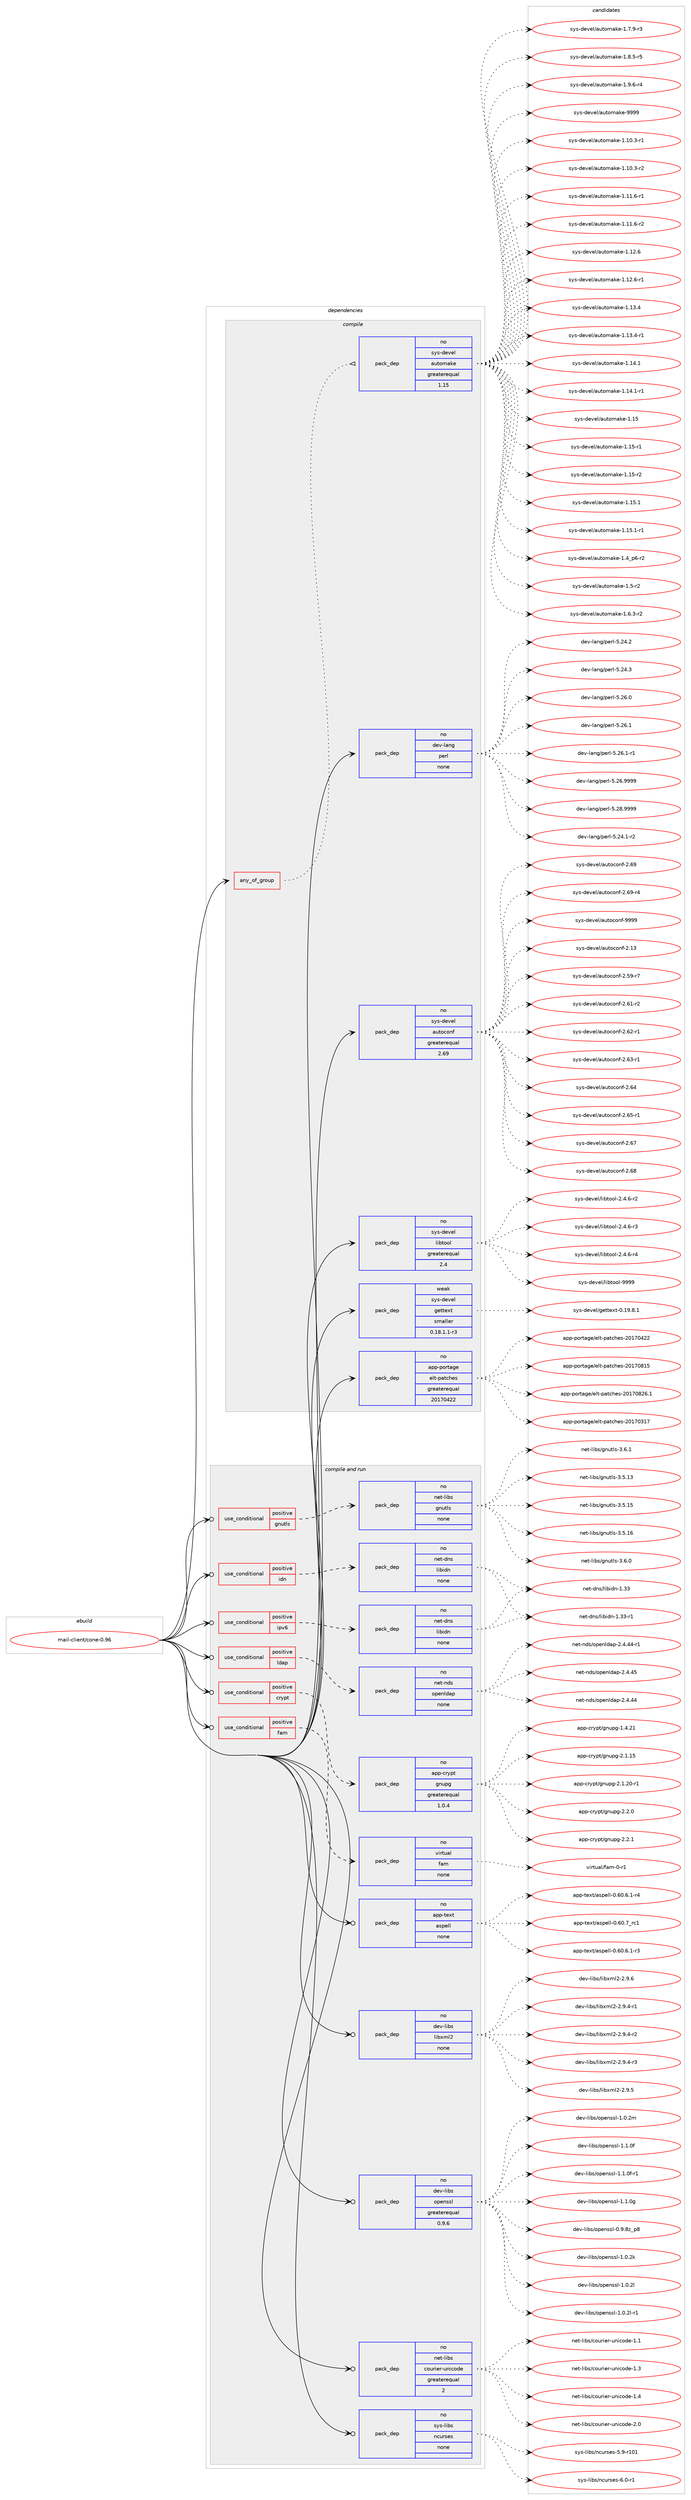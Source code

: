 digraph prolog {

# *************
# Graph options
# *************

newrank=true;
concentrate=true;
compound=true;
graph [rankdir=LR,fontname=Helvetica,fontsize=10,ranksep=1.5];#, ranksep=2.5, nodesep=0.2];
edge  [arrowhead=vee];
node  [fontname=Helvetica,fontsize=10];

# **********
# The ebuild
# **********

subgraph cluster_leftcol {
color=gray;
rank=same;
label=<<i>ebuild</i>>;
id [label="mail-client/cone-0.96", color=red, width=4, href="../mail-client/cone-0.96.svg"];
}

# ****************
# The dependencies
# ****************

subgraph cluster_midcol {
color=gray;
label=<<i>dependencies</i>>;
subgraph cluster_compile {
fillcolor="#eeeeee";
style=filled;
label=<<i>compile</i>>;
subgraph any4950 {
dependency340114 [label=<<TABLE BORDER="0" CELLBORDER="1" CELLSPACING="0" CELLPADDING="4"><TR><TD CELLPADDING="10">any_of_group</TD></TR></TABLE>>, shape=none, color=red];subgraph pack250128 {
dependency340115 [label=<<TABLE BORDER="0" CELLBORDER="1" CELLSPACING="0" CELLPADDING="4" WIDTH="220"><TR><TD ROWSPAN="6" CELLPADDING="30">pack_dep</TD></TR><TR><TD WIDTH="110">no</TD></TR><TR><TD>sys-devel</TD></TR><TR><TD>automake</TD></TR><TR><TD>greaterequal</TD></TR><TR><TD>1.15</TD></TR></TABLE>>, shape=none, color=blue];
}
dependency340114:e -> dependency340115:w [weight=20,style="dotted",arrowhead="oinv"];
}
id:e -> dependency340114:w [weight=20,style="solid",arrowhead="vee"];
subgraph pack250129 {
dependency340116 [label=<<TABLE BORDER="0" CELLBORDER="1" CELLSPACING="0" CELLPADDING="4" WIDTH="220"><TR><TD ROWSPAN="6" CELLPADDING="30">pack_dep</TD></TR><TR><TD WIDTH="110">no</TD></TR><TR><TD>app-portage</TD></TR><TR><TD>elt-patches</TD></TR><TR><TD>greaterequal</TD></TR><TR><TD>20170422</TD></TR></TABLE>>, shape=none, color=blue];
}
id:e -> dependency340116:w [weight=20,style="solid",arrowhead="vee"];
subgraph pack250130 {
dependency340117 [label=<<TABLE BORDER="0" CELLBORDER="1" CELLSPACING="0" CELLPADDING="4" WIDTH="220"><TR><TD ROWSPAN="6" CELLPADDING="30">pack_dep</TD></TR><TR><TD WIDTH="110">no</TD></TR><TR><TD>dev-lang</TD></TR><TR><TD>perl</TD></TR><TR><TD>none</TD></TR><TR><TD></TD></TR></TABLE>>, shape=none, color=blue];
}
id:e -> dependency340117:w [weight=20,style="solid",arrowhead="vee"];
subgraph pack250131 {
dependency340118 [label=<<TABLE BORDER="0" CELLBORDER="1" CELLSPACING="0" CELLPADDING="4" WIDTH="220"><TR><TD ROWSPAN="6" CELLPADDING="30">pack_dep</TD></TR><TR><TD WIDTH="110">no</TD></TR><TR><TD>sys-devel</TD></TR><TR><TD>autoconf</TD></TR><TR><TD>greaterequal</TD></TR><TR><TD>2.69</TD></TR></TABLE>>, shape=none, color=blue];
}
id:e -> dependency340118:w [weight=20,style="solid",arrowhead="vee"];
subgraph pack250132 {
dependency340119 [label=<<TABLE BORDER="0" CELLBORDER="1" CELLSPACING="0" CELLPADDING="4" WIDTH="220"><TR><TD ROWSPAN="6" CELLPADDING="30">pack_dep</TD></TR><TR><TD WIDTH="110">no</TD></TR><TR><TD>sys-devel</TD></TR><TR><TD>libtool</TD></TR><TR><TD>greaterequal</TD></TR><TR><TD>2.4</TD></TR></TABLE>>, shape=none, color=blue];
}
id:e -> dependency340119:w [weight=20,style="solid",arrowhead="vee"];
subgraph pack250133 {
dependency340120 [label=<<TABLE BORDER="0" CELLBORDER="1" CELLSPACING="0" CELLPADDING="4" WIDTH="220"><TR><TD ROWSPAN="6" CELLPADDING="30">pack_dep</TD></TR><TR><TD WIDTH="110">weak</TD></TR><TR><TD>sys-devel</TD></TR><TR><TD>gettext</TD></TR><TR><TD>smaller</TD></TR><TR><TD>0.18.1.1-r3</TD></TR></TABLE>>, shape=none, color=blue];
}
id:e -> dependency340120:w [weight=20,style="solid",arrowhead="vee"];
}
subgraph cluster_compileandrun {
fillcolor="#eeeeee";
style=filled;
label=<<i>compile and run</i>>;
subgraph cond84935 {
dependency340121 [label=<<TABLE BORDER="0" CELLBORDER="1" CELLSPACING="0" CELLPADDING="4"><TR><TD ROWSPAN="3" CELLPADDING="10">use_conditional</TD></TR><TR><TD>positive</TD></TR><TR><TD>crypt</TD></TR></TABLE>>, shape=none, color=red];
subgraph pack250134 {
dependency340122 [label=<<TABLE BORDER="0" CELLBORDER="1" CELLSPACING="0" CELLPADDING="4" WIDTH="220"><TR><TD ROWSPAN="6" CELLPADDING="30">pack_dep</TD></TR><TR><TD WIDTH="110">no</TD></TR><TR><TD>app-crypt</TD></TR><TR><TD>gnupg</TD></TR><TR><TD>greaterequal</TD></TR><TR><TD>1.0.4</TD></TR></TABLE>>, shape=none, color=blue];
}
dependency340121:e -> dependency340122:w [weight=20,style="dashed",arrowhead="vee"];
}
id:e -> dependency340121:w [weight=20,style="solid",arrowhead="odotvee"];
subgraph cond84936 {
dependency340123 [label=<<TABLE BORDER="0" CELLBORDER="1" CELLSPACING="0" CELLPADDING="4"><TR><TD ROWSPAN="3" CELLPADDING="10">use_conditional</TD></TR><TR><TD>positive</TD></TR><TR><TD>fam</TD></TR></TABLE>>, shape=none, color=red];
subgraph pack250135 {
dependency340124 [label=<<TABLE BORDER="0" CELLBORDER="1" CELLSPACING="0" CELLPADDING="4" WIDTH="220"><TR><TD ROWSPAN="6" CELLPADDING="30">pack_dep</TD></TR><TR><TD WIDTH="110">no</TD></TR><TR><TD>virtual</TD></TR><TR><TD>fam</TD></TR><TR><TD>none</TD></TR><TR><TD></TD></TR></TABLE>>, shape=none, color=blue];
}
dependency340123:e -> dependency340124:w [weight=20,style="dashed",arrowhead="vee"];
}
id:e -> dependency340123:w [weight=20,style="solid",arrowhead="odotvee"];
subgraph cond84937 {
dependency340125 [label=<<TABLE BORDER="0" CELLBORDER="1" CELLSPACING="0" CELLPADDING="4"><TR><TD ROWSPAN="3" CELLPADDING="10">use_conditional</TD></TR><TR><TD>positive</TD></TR><TR><TD>gnutls</TD></TR></TABLE>>, shape=none, color=red];
subgraph pack250136 {
dependency340126 [label=<<TABLE BORDER="0" CELLBORDER="1" CELLSPACING="0" CELLPADDING="4" WIDTH="220"><TR><TD ROWSPAN="6" CELLPADDING="30">pack_dep</TD></TR><TR><TD WIDTH="110">no</TD></TR><TR><TD>net-libs</TD></TR><TR><TD>gnutls</TD></TR><TR><TD>none</TD></TR><TR><TD></TD></TR></TABLE>>, shape=none, color=blue];
}
dependency340125:e -> dependency340126:w [weight=20,style="dashed",arrowhead="vee"];
}
id:e -> dependency340125:w [weight=20,style="solid",arrowhead="odotvee"];
subgraph cond84938 {
dependency340127 [label=<<TABLE BORDER="0" CELLBORDER="1" CELLSPACING="0" CELLPADDING="4"><TR><TD ROWSPAN="3" CELLPADDING="10">use_conditional</TD></TR><TR><TD>positive</TD></TR><TR><TD>idn</TD></TR></TABLE>>, shape=none, color=red];
subgraph pack250137 {
dependency340128 [label=<<TABLE BORDER="0" CELLBORDER="1" CELLSPACING="0" CELLPADDING="4" WIDTH="220"><TR><TD ROWSPAN="6" CELLPADDING="30">pack_dep</TD></TR><TR><TD WIDTH="110">no</TD></TR><TR><TD>net-dns</TD></TR><TR><TD>libidn</TD></TR><TR><TD>none</TD></TR><TR><TD></TD></TR></TABLE>>, shape=none, color=blue];
}
dependency340127:e -> dependency340128:w [weight=20,style="dashed",arrowhead="vee"];
}
id:e -> dependency340127:w [weight=20,style="solid",arrowhead="odotvee"];
subgraph cond84939 {
dependency340129 [label=<<TABLE BORDER="0" CELLBORDER="1" CELLSPACING="0" CELLPADDING="4"><TR><TD ROWSPAN="3" CELLPADDING="10">use_conditional</TD></TR><TR><TD>positive</TD></TR><TR><TD>ipv6</TD></TR></TABLE>>, shape=none, color=red];
subgraph pack250138 {
dependency340130 [label=<<TABLE BORDER="0" CELLBORDER="1" CELLSPACING="0" CELLPADDING="4" WIDTH="220"><TR><TD ROWSPAN="6" CELLPADDING="30">pack_dep</TD></TR><TR><TD WIDTH="110">no</TD></TR><TR><TD>net-dns</TD></TR><TR><TD>libidn</TD></TR><TR><TD>none</TD></TR><TR><TD></TD></TR></TABLE>>, shape=none, color=blue];
}
dependency340129:e -> dependency340130:w [weight=20,style="dashed",arrowhead="vee"];
}
id:e -> dependency340129:w [weight=20,style="solid",arrowhead="odotvee"];
subgraph cond84940 {
dependency340131 [label=<<TABLE BORDER="0" CELLBORDER="1" CELLSPACING="0" CELLPADDING="4"><TR><TD ROWSPAN="3" CELLPADDING="10">use_conditional</TD></TR><TR><TD>positive</TD></TR><TR><TD>ldap</TD></TR></TABLE>>, shape=none, color=red];
subgraph pack250139 {
dependency340132 [label=<<TABLE BORDER="0" CELLBORDER="1" CELLSPACING="0" CELLPADDING="4" WIDTH="220"><TR><TD ROWSPAN="6" CELLPADDING="30">pack_dep</TD></TR><TR><TD WIDTH="110">no</TD></TR><TR><TD>net-nds</TD></TR><TR><TD>openldap</TD></TR><TR><TD>none</TD></TR><TR><TD></TD></TR></TABLE>>, shape=none, color=blue];
}
dependency340131:e -> dependency340132:w [weight=20,style="dashed",arrowhead="vee"];
}
id:e -> dependency340131:w [weight=20,style="solid",arrowhead="odotvee"];
subgraph pack250140 {
dependency340133 [label=<<TABLE BORDER="0" CELLBORDER="1" CELLSPACING="0" CELLPADDING="4" WIDTH="220"><TR><TD ROWSPAN="6" CELLPADDING="30">pack_dep</TD></TR><TR><TD WIDTH="110">no</TD></TR><TR><TD>app-text</TD></TR><TR><TD>aspell</TD></TR><TR><TD>none</TD></TR><TR><TD></TD></TR></TABLE>>, shape=none, color=blue];
}
id:e -> dependency340133:w [weight=20,style="solid",arrowhead="odotvee"];
subgraph pack250141 {
dependency340134 [label=<<TABLE BORDER="0" CELLBORDER="1" CELLSPACING="0" CELLPADDING="4" WIDTH="220"><TR><TD ROWSPAN="6" CELLPADDING="30">pack_dep</TD></TR><TR><TD WIDTH="110">no</TD></TR><TR><TD>dev-libs</TD></TR><TR><TD>libxml2</TD></TR><TR><TD>none</TD></TR><TR><TD></TD></TR></TABLE>>, shape=none, color=blue];
}
id:e -> dependency340134:w [weight=20,style="solid",arrowhead="odotvee"];
subgraph pack250142 {
dependency340135 [label=<<TABLE BORDER="0" CELLBORDER="1" CELLSPACING="0" CELLPADDING="4" WIDTH="220"><TR><TD ROWSPAN="6" CELLPADDING="30">pack_dep</TD></TR><TR><TD WIDTH="110">no</TD></TR><TR><TD>dev-libs</TD></TR><TR><TD>openssl</TD></TR><TR><TD>greaterequal</TD></TR><TR><TD>0.9.6</TD></TR></TABLE>>, shape=none, color=blue];
}
id:e -> dependency340135:w [weight=20,style="solid",arrowhead="odotvee"];
subgraph pack250143 {
dependency340136 [label=<<TABLE BORDER="0" CELLBORDER="1" CELLSPACING="0" CELLPADDING="4" WIDTH="220"><TR><TD ROWSPAN="6" CELLPADDING="30">pack_dep</TD></TR><TR><TD WIDTH="110">no</TD></TR><TR><TD>net-libs</TD></TR><TR><TD>courier-unicode</TD></TR><TR><TD>greaterequal</TD></TR><TR><TD>2</TD></TR></TABLE>>, shape=none, color=blue];
}
id:e -> dependency340136:w [weight=20,style="solid",arrowhead="odotvee"];
subgraph pack250144 {
dependency340137 [label=<<TABLE BORDER="0" CELLBORDER="1" CELLSPACING="0" CELLPADDING="4" WIDTH="220"><TR><TD ROWSPAN="6" CELLPADDING="30">pack_dep</TD></TR><TR><TD WIDTH="110">no</TD></TR><TR><TD>sys-libs</TD></TR><TR><TD>ncurses</TD></TR><TR><TD>none</TD></TR><TR><TD></TD></TR></TABLE>>, shape=none, color=blue];
}
id:e -> dependency340137:w [weight=20,style="solid",arrowhead="odotvee"];
}
subgraph cluster_run {
fillcolor="#eeeeee";
style=filled;
label=<<i>run</i>>;
}
}

# **************
# The candidates
# **************

subgraph cluster_choices {
rank=same;
color=gray;
label=<<i>candidates</i>>;

subgraph choice250128 {
color=black;
nodesep=1;
choice11512111545100101118101108479711711611110997107101454946494846514511449 [label="sys-devel/automake-1.10.3-r1", color=red, width=4,href="../sys-devel/automake-1.10.3-r1.svg"];
choice11512111545100101118101108479711711611110997107101454946494846514511450 [label="sys-devel/automake-1.10.3-r2", color=red, width=4,href="../sys-devel/automake-1.10.3-r2.svg"];
choice11512111545100101118101108479711711611110997107101454946494946544511449 [label="sys-devel/automake-1.11.6-r1", color=red, width=4,href="../sys-devel/automake-1.11.6-r1.svg"];
choice11512111545100101118101108479711711611110997107101454946494946544511450 [label="sys-devel/automake-1.11.6-r2", color=red, width=4,href="../sys-devel/automake-1.11.6-r2.svg"];
choice1151211154510010111810110847971171161111099710710145494649504654 [label="sys-devel/automake-1.12.6", color=red, width=4,href="../sys-devel/automake-1.12.6.svg"];
choice11512111545100101118101108479711711611110997107101454946495046544511449 [label="sys-devel/automake-1.12.6-r1", color=red, width=4,href="../sys-devel/automake-1.12.6-r1.svg"];
choice1151211154510010111810110847971171161111099710710145494649514652 [label="sys-devel/automake-1.13.4", color=red, width=4,href="../sys-devel/automake-1.13.4.svg"];
choice11512111545100101118101108479711711611110997107101454946495146524511449 [label="sys-devel/automake-1.13.4-r1", color=red, width=4,href="../sys-devel/automake-1.13.4-r1.svg"];
choice1151211154510010111810110847971171161111099710710145494649524649 [label="sys-devel/automake-1.14.1", color=red, width=4,href="../sys-devel/automake-1.14.1.svg"];
choice11512111545100101118101108479711711611110997107101454946495246494511449 [label="sys-devel/automake-1.14.1-r1", color=red, width=4,href="../sys-devel/automake-1.14.1-r1.svg"];
choice115121115451001011181011084797117116111109971071014549464953 [label="sys-devel/automake-1.15", color=red, width=4,href="../sys-devel/automake-1.15.svg"];
choice1151211154510010111810110847971171161111099710710145494649534511449 [label="sys-devel/automake-1.15-r1", color=red, width=4,href="../sys-devel/automake-1.15-r1.svg"];
choice1151211154510010111810110847971171161111099710710145494649534511450 [label="sys-devel/automake-1.15-r2", color=red, width=4,href="../sys-devel/automake-1.15-r2.svg"];
choice1151211154510010111810110847971171161111099710710145494649534649 [label="sys-devel/automake-1.15.1", color=red, width=4,href="../sys-devel/automake-1.15.1.svg"];
choice11512111545100101118101108479711711611110997107101454946495346494511449 [label="sys-devel/automake-1.15.1-r1", color=red, width=4,href="../sys-devel/automake-1.15.1-r1.svg"];
choice115121115451001011181011084797117116111109971071014549465295112544511450 [label="sys-devel/automake-1.4_p6-r2", color=red, width=4,href="../sys-devel/automake-1.4_p6-r2.svg"];
choice11512111545100101118101108479711711611110997107101454946534511450 [label="sys-devel/automake-1.5-r2", color=red, width=4,href="../sys-devel/automake-1.5-r2.svg"];
choice115121115451001011181011084797117116111109971071014549465446514511450 [label="sys-devel/automake-1.6.3-r2", color=red, width=4,href="../sys-devel/automake-1.6.3-r2.svg"];
choice115121115451001011181011084797117116111109971071014549465546574511451 [label="sys-devel/automake-1.7.9-r3", color=red, width=4,href="../sys-devel/automake-1.7.9-r3.svg"];
choice115121115451001011181011084797117116111109971071014549465646534511453 [label="sys-devel/automake-1.8.5-r5", color=red, width=4,href="../sys-devel/automake-1.8.5-r5.svg"];
choice115121115451001011181011084797117116111109971071014549465746544511452 [label="sys-devel/automake-1.9.6-r4", color=red, width=4,href="../sys-devel/automake-1.9.6-r4.svg"];
choice115121115451001011181011084797117116111109971071014557575757 [label="sys-devel/automake-9999", color=red, width=4,href="../sys-devel/automake-9999.svg"];
dependency340115:e -> choice11512111545100101118101108479711711611110997107101454946494846514511449:w [style=dotted,weight="100"];
dependency340115:e -> choice11512111545100101118101108479711711611110997107101454946494846514511450:w [style=dotted,weight="100"];
dependency340115:e -> choice11512111545100101118101108479711711611110997107101454946494946544511449:w [style=dotted,weight="100"];
dependency340115:e -> choice11512111545100101118101108479711711611110997107101454946494946544511450:w [style=dotted,weight="100"];
dependency340115:e -> choice1151211154510010111810110847971171161111099710710145494649504654:w [style=dotted,weight="100"];
dependency340115:e -> choice11512111545100101118101108479711711611110997107101454946495046544511449:w [style=dotted,weight="100"];
dependency340115:e -> choice1151211154510010111810110847971171161111099710710145494649514652:w [style=dotted,weight="100"];
dependency340115:e -> choice11512111545100101118101108479711711611110997107101454946495146524511449:w [style=dotted,weight="100"];
dependency340115:e -> choice1151211154510010111810110847971171161111099710710145494649524649:w [style=dotted,weight="100"];
dependency340115:e -> choice11512111545100101118101108479711711611110997107101454946495246494511449:w [style=dotted,weight="100"];
dependency340115:e -> choice115121115451001011181011084797117116111109971071014549464953:w [style=dotted,weight="100"];
dependency340115:e -> choice1151211154510010111810110847971171161111099710710145494649534511449:w [style=dotted,weight="100"];
dependency340115:e -> choice1151211154510010111810110847971171161111099710710145494649534511450:w [style=dotted,weight="100"];
dependency340115:e -> choice1151211154510010111810110847971171161111099710710145494649534649:w [style=dotted,weight="100"];
dependency340115:e -> choice11512111545100101118101108479711711611110997107101454946495346494511449:w [style=dotted,weight="100"];
dependency340115:e -> choice115121115451001011181011084797117116111109971071014549465295112544511450:w [style=dotted,weight="100"];
dependency340115:e -> choice11512111545100101118101108479711711611110997107101454946534511450:w [style=dotted,weight="100"];
dependency340115:e -> choice115121115451001011181011084797117116111109971071014549465446514511450:w [style=dotted,weight="100"];
dependency340115:e -> choice115121115451001011181011084797117116111109971071014549465546574511451:w [style=dotted,weight="100"];
dependency340115:e -> choice115121115451001011181011084797117116111109971071014549465646534511453:w [style=dotted,weight="100"];
dependency340115:e -> choice115121115451001011181011084797117116111109971071014549465746544511452:w [style=dotted,weight="100"];
dependency340115:e -> choice115121115451001011181011084797117116111109971071014557575757:w [style=dotted,weight="100"];
}
subgraph choice250129 {
color=black;
nodesep=1;
choice97112112451121111141169710310147101108116451129711699104101115455048495548514955 [label="app-portage/elt-patches-20170317", color=red, width=4,href="../app-portage/elt-patches-20170317.svg"];
choice97112112451121111141169710310147101108116451129711699104101115455048495548525050 [label="app-portage/elt-patches-20170422", color=red, width=4,href="../app-portage/elt-patches-20170422.svg"];
choice97112112451121111141169710310147101108116451129711699104101115455048495548564953 [label="app-portage/elt-patches-20170815", color=red, width=4,href="../app-portage/elt-patches-20170815.svg"];
choice971121124511211111411697103101471011081164511297116991041011154550484955485650544649 [label="app-portage/elt-patches-20170826.1", color=red, width=4,href="../app-portage/elt-patches-20170826.1.svg"];
dependency340116:e -> choice97112112451121111141169710310147101108116451129711699104101115455048495548514955:w [style=dotted,weight="100"];
dependency340116:e -> choice97112112451121111141169710310147101108116451129711699104101115455048495548525050:w [style=dotted,weight="100"];
dependency340116:e -> choice97112112451121111141169710310147101108116451129711699104101115455048495548564953:w [style=dotted,weight="100"];
dependency340116:e -> choice971121124511211111411697103101471011081164511297116991041011154550484955485650544649:w [style=dotted,weight="100"];
}
subgraph choice250130 {
color=black;
nodesep=1;
choice100101118451089711010347112101114108455346505246494511450 [label="dev-lang/perl-5.24.1-r2", color=red, width=4,href="../dev-lang/perl-5.24.1-r2.svg"];
choice10010111845108971101034711210111410845534650524650 [label="dev-lang/perl-5.24.2", color=red, width=4,href="../dev-lang/perl-5.24.2.svg"];
choice10010111845108971101034711210111410845534650524651 [label="dev-lang/perl-5.24.3", color=red, width=4,href="../dev-lang/perl-5.24.3.svg"];
choice10010111845108971101034711210111410845534650544648 [label="dev-lang/perl-5.26.0", color=red, width=4,href="../dev-lang/perl-5.26.0.svg"];
choice10010111845108971101034711210111410845534650544649 [label="dev-lang/perl-5.26.1", color=red, width=4,href="../dev-lang/perl-5.26.1.svg"];
choice100101118451089711010347112101114108455346505446494511449 [label="dev-lang/perl-5.26.1-r1", color=red, width=4,href="../dev-lang/perl-5.26.1-r1.svg"];
choice10010111845108971101034711210111410845534650544657575757 [label="dev-lang/perl-5.26.9999", color=red, width=4,href="../dev-lang/perl-5.26.9999.svg"];
choice10010111845108971101034711210111410845534650564657575757 [label="dev-lang/perl-5.28.9999", color=red, width=4,href="../dev-lang/perl-5.28.9999.svg"];
dependency340117:e -> choice100101118451089711010347112101114108455346505246494511450:w [style=dotted,weight="100"];
dependency340117:e -> choice10010111845108971101034711210111410845534650524650:w [style=dotted,weight="100"];
dependency340117:e -> choice10010111845108971101034711210111410845534650524651:w [style=dotted,weight="100"];
dependency340117:e -> choice10010111845108971101034711210111410845534650544648:w [style=dotted,weight="100"];
dependency340117:e -> choice10010111845108971101034711210111410845534650544649:w [style=dotted,weight="100"];
dependency340117:e -> choice100101118451089711010347112101114108455346505446494511449:w [style=dotted,weight="100"];
dependency340117:e -> choice10010111845108971101034711210111410845534650544657575757:w [style=dotted,weight="100"];
dependency340117:e -> choice10010111845108971101034711210111410845534650564657575757:w [style=dotted,weight="100"];
}
subgraph choice250131 {
color=black;
nodesep=1;
choice115121115451001011181011084797117116111991111101024550464951 [label="sys-devel/autoconf-2.13", color=red, width=4,href="../sys-devel/autoconf-2.13.svg"];
choice1151211154510010111810110847971171161119911111010245504653574511455 [label="sys-devel/autoconf-2.59-r7", color=red, width=4,href="../sys-devel/autoconf-2.59-r7.svg"];
choice1151211154510010111810110847971171161119911111010245504654494511450 [label="sys-devel/autoconf-2.61-r2", color=red, width=4,href="../sys-devel/autoconf-2.61-r2.svg"];
choice1151211154510010111810110847971171161119911111010245504654504511449 [label="sys-devel/autoconf-2.62-r1", color=red, width=4,href="../sys-devel/autoconf-2.62-r1.svg"];
choice1151211154510010111810110847971171161119911111010245504654514511449 [label="sys-devel/autoconf-2.63-r1", color=red, width=4,href="../sys-devel/autoconf-2.63-r1.svg"];
choice115121115451001011181011084797117116111991111101024550465452 [label="sys-devel/autoconf-2.64", color=red, width=4,href="../sys-devel/autoconf-2.64.svg"];
choice1151211154510010111810110847971171161119911111010245504654534511449 [label="sys-devel/autoconf-2.65-r1", color=red, width=4,href="../sys-devel/autoconf-2.65-r1.svg"];
choice115121115451001011181011084797117116111991111101024550465455 [label="sys-devel/autoconf-2.67", color=red, width=4,href="../sys-devel/autoconf-2.67.svg"];
choice115121115451001011181011084797117116111991111101024550465456 [label="sys-devel/autoconf-2.68", color=red, width=4,href="../sys-devel/autoconf-2.68.svg"];
choice115121115451001011181011084797117116111991111101024550465457 [label="sys-devel/autoconf-2.69", color=red, width=4,href="../sys-devel/autoconf-2.69.svg"];
choice1151211154510010111810110847971171161119911111010245504654574511452 [label="sys-devel/autoconf-2.69-r4", color=red, width=4,href="../sys-devel/autoconf-2.69-r4.svg"];
choice115121115451001011181011084797117116111991111101024557575757 [label="sys-devel/autoconf-9999", color=red, width=4,href="../sys-devel/autoconf-9999.svg"];
dependency340118:e -> choice115121115451001011181011084797117116111991111101024550464951:w [style=dotted,weight="100"];
dependency340118:e -> choice1151211154510010111810110847971171161119911111010245504653574511455:w [style=dotted,weight="100"];
dependency340118:e -> choice1151211154510010111810110847971171161119911111010245504654494511450:w [style=dotted,weight="100"];
dependency340118:e -> choice1151211154510010111810110847971171161119911111010245504654504511449:w [style=dotted,weight="100"];
dependency340118:e -> choice1151211154510010111810110847971171161119911111010245504654514511449:w [style=dotted,weight="100"];
dependency340118:e -> choice115121115451001011181011084797117116111991111101024550465452:w [style=dotted,weight="100"];
dependency340118:e -> choice1151211154510010111810110847971171161119911111010245504654534511449:w [style=dotted,weight="100"];
dependency340118:e -> choice115121115451001011181011084797117116111991111101024550465455:w [style=dotted,weight="100"];
dependency340118:e -> choice115121115451001011181011084797117116111991111101024550465456:w [style=dotted,weight="100"];
dependency340118:e -> choice115121115451001011181011084797117116111991111101024550465457:w [style=dotted,weight="100"];
dependency340118:e -> choice1151211154510010111810110847971171161119911111010245504654574511452:w [style=dotted,weight="100"];
dependency340118:e -> choice115121115451001011181011084797117116111991111101024557575757:w [style=dotted,weight="100"];
}
subgraph choice250132 {
color=black;
nodesep=1;
choice1151211154510010111810110847108105981161111111084550465246544511450 [label="sys-devel/libtool-2.4.6-r2", color=red, width=4,href="../sys-devel/libtool-2.4.6-r2.svg"];
choice1151211154510010111810110847108105981161111111084550465246544511451 [label="sys-devel/libtool-2.4.6-r3", color=red, width=4,href="../sys-devel/libtool-2.4.6-r3.svg"];
choice1151211154510010111810110847108105981161111111084550465246544511452 [label="sys-devel/libtool-2.4.6-r4", color=red, width=4,href="../sys-devel/libtool-2.4.6-r4.svg"];
choice1151211154510010111810110847108105981161111111084557575757 [label="sys-devel/libtool-9999", color=red, width=4,href="../sys-devel/libtool-9999.svg"];
dependency340119:e -> choice1151211154510010111810110847108105981161111111084550465246544511450:w [style=dotted,weight="100"];
dependency340119:e -> choice1151211154510010111810110847108105981161111111084550465246544511451:w [style=dotted,weight="100"];
dependency340119:e -> choice1151211154510010111810110847108105981161111111084550465246544511452:w [style=dotted,weight="100"];
dependency340119:e -> choice1151211154510010111810110847108105981161111111084557575757:w [style=dotted,weight="100"];
}
subgraph choice250133 {
color=black;
nodesep=1;
choice1151211154510010111810110847103101116116101120116454846495746564649 [label="sys-devel/gettext-0.19.8.1", color=red, width=4,href="../sys-devel/gettext-0.19.8.1.svg"];
dependency340120:e -> choice1151211154510010111810110847103101116116101120116454846495746564649:w [style=dotted,weight="100"];
}
subgraph choice250134 {
color=black;
nodesep=1;
choice9711211245991141211121164710311011711210345494652465049 [label="app-crypt/gnupg-1.4.21", color=red, width=4,href="../app-crypt/gnupg-1.4.21.svg"];
choice9711211245991141211121164710311011711210345504649464953 [label="app-crypt/gnupg-2.1.15", color=red, width=4,href="../app-crypt/gnupg-2.1.15.svg"];
choice97112112459911412111211647103110117112103455046494650484511449 [label="app-crypt/gnupg-2.1.20-r1", color=red, width=4,href="../app-crypt/gnupg-2.1.20-r1.svg"];
choice97112112459911412111211647103110117112103455046504648 [label="app-crypt/gnupg-2.2.0", color=red, width=4,href="../app-crypt/gnupg-2.2.0.svg"];
choice97112112459911412111211647103110117112103455046504649 [label="app-crypt/gnupg-2.2.1", color=red, width=4,href="../app-crypt/gnupg-2.2.1.svg"];
dependency340122:e -> choice9711211245991141211121164710311011711210345494652465049:w [style=dotted,weight="100"];
dependency340122:e -> choice9711211245991141211121164710311011711210345504649464953:w [style=dotted,weight="100"];
dependency340122:e -> choice97112112459911412111211647103110117112103455046494650484511449:w [style=dotted,weight="100"];
dependency340122:e -> choice97112112459911412111211647103110117112103455046504648:w [style=dotted,weight="100"];
dependency340122:e -> choice97112112459911412111211647103110117112103455046504649:w [style=dotted,weight="100"];
}
subgraph choice250135 {
color=black;
nodesep=1;
choice11810511411611797108471029710945484511449 [label="virtual/fam-0-r1", color=red, width=4,href="../virtual/fam-0-r1.svg"];
dependency340124:e -> choice11810511411611797108471029710945484511449:w [style=dotted,weight="100"];
}
subgraph choice250136 {
color=black;
nodesep=1;
choice11010111645108105981154710311011711610811545514653464951 [label="net-libs/gnutls-3.5.13", color=red, width=4,href="../net-libs/gnutls-3.5.13.svg"];
choice11010111645108105981154710311011711610811545514653464953 [label="net-libs/gnutls-3.5.15", color=red, width=4,href="../net-libs/gnutls-3.5.15.svg"];
choice11010111645108105981154710311011711610811545514653464954 [label="net-libs/gnutls-3.5.16", color=red, width=4,href="../net-libs/gnutls-3.5.16.svg"];
choice110101116451081059811547103110117116108115455146544648 [label="net-libs/gnutls-3.6.0", color=red, width=4,href="../net-libs/gnutls-3.6.0.svg"];
choice110101116451081059811547103110117116108115455146544649 [label="net-libs/gnutls-3.6.1", color=red, width=4,href="../net-libs/gnutls-3.6.1.svg"];
dependency340126:e -> choice11010111645108105981154710311011711610811545514653464951:w [style=dotted,weight="100"];
dependency340126:e -> choice11010111645108105981154710311011711610811545514653464953:w [style=dotted,weight="100"];
dependency340126:e -> choice11010111645108105981154710311011711610811545514653464954:w [style=dotted,weight="100"];
dependency340126:e -> choice110101116451081059811547103110117116108115455146544648:w [style=dotted,weight="100"];
dependency340126:e -> choice110101116451081059811547103110117116108115455146544649:w [style=dotted,weight="100"];
}
subgraph choice250137 {
color=black;
nodesep=1;
choice1101011164510011011547108105981051001104549465151 [label="net-dns/libidn-1.33", color=red, width=4,href="../net-dns/libidn-1.33.svg"];
choice11010111645100110115471081059810510011045494651514511449 [label="net-dns/libidn-1.33-r1", color=red, width=4,href="../net-dns/libidn-1.33-r1.svg"];
dependency340128:e -> choice1101011164510011011547108105981051001104549465151:w [style=dotted,weight="100"];
dependency340128:e -> choice11010111645100110115471081059810510011045494651514511449:w [style=dotted,weight="100"];
}
subgraph choice250138 {
color=black;
nodesep=1;
choice1101011164510011011547108105981051001104549465151 [label="net-dns/libidn-1.33", color=red, width=4,href="../net-dns/libidn-1.33.svg"];
choice11010111645100110115471081059810510011045494651514511449 [label="net-dns/libidn-1.33-r1", color=red, width=4,href="../net-dns/libidn-1.33-r1.svg"];
dependency340130:e -> choice1101011164510011011547108105981051001104549465151:w [style=dotted,weight="100"];
dependency340130:e -> choice11010111645100110115471081059810510011045494651514511449:w [style=dotted,weight="100"];
}
subgraph choice250139 {
color=black;
nodesep=1;
choice11010111645110100115471111121011101081009711245504652465252 [label="net-nds/openldap-2.4.44", color=red, width=4,href="../net-nds/openldap-2.4.44.svg"];
choice110101116451101001154711111210111010810097112455046524652524511449 [label="net-nds/openldap-2.4.44-r1", color=red, width=4,href="../net-nds/openldap-2.4.44-r1.svg"];
choice11010111645110100115471111121011101081009711245504652465253 [label="net-nds/openldap-2.4.45", color=red, width=4,href="../net-nds/openldap-2.4.45.svg"];
dependency340132:e -> choice11010111645110100115471111121011101081009711245504652465252:w [style=dotted,weight="100"];
dependency340132:e -> choice110101116451101001154711111210111010810097112455046524652524511449:w [style=dotted,weight="100"];
dependency340132:e -> choice11010111645110100115471111121011101081009711245504652465253:w [style=dotted,weight="100"];
}
subgraph choice250140 {
color=black;
nodesep=1;
choice971121124511610112011647971151121011081084548465448465446494511451 [label="app-text/aspell-0.60.6.1-r3", color=red, width=4,href="../app-text/aspell-0.60.6.1-r3.svg"];
choice971121124511610112011647971151121011081084548465448465446494511452 [label="app-text/aspell-0.60.6.1-r4", color=red, width=4,href="../app-text/aspell-0.60.6.1-r4.svg"];
choice9711211245116101120116479711511210110810845484654484655951149949 [label="app-text/aspell-0.60.7_rc1", color=red, width=4,href="../app-text/aspell-0.60.7_rc1.svg"];
dependency340133:e -> choice971121124511610112011647971151121011081084548465448465446494511451:w [style=dotted,weight="100"];
dependency340133:e -> choice971121124511610112011647971151121011081084548465448465446494511452:w [style=dotted,weight="100"];
dependency340133:e -> choice9711211245116101120116479711511210110810845484654484655951149949:w [style=dotted,weight="100"];
}
subgraph choice250141 {
color=black;
nodesep=1;
choice10010111845108105981154710810598120109108504550465746524511449 [label="dev-libs/libxml2-2.9.4-r1", color=red, width=4,href="../dev-libs/libxml2-2.9.4-r1.svg"];
choice10010111845108105981154710810598120109108504550465746524511450 [label="dev-libs/libxml2-2.9.4-r2", color=red, width=4,href="../dev-libs/libxml2-2.9.4-r2.svg"];
choice10010111845108105981154710810598120109108504550465746524511451 [label="dev-libs/libxml2-2.9.4-r3", color=red, width=4,href="../dev-libs/libxml2-2.9.4-r3.svg"];
choice1001011184510810598115471081059812010910850455046574653 [label="dev-libs/libxml2-2.9.5", color=red, width=4,href="../dev-libs/libxml2-2.9.5.svg"];
choice1001011184510810598115471081059812010910850455046574654 [label="dev-libs/libxml2-2.9.6", color=red, width=4,href="../dev-libs/libxml2-2.9.6.svg"];
dependency340134:e -> choice10010111845108105981154710810598120109108504550465746524511449:w [style=dotted,weight="100"];
dependency340134:e -> choice10010111845108105981154710810598120109108504550465746524511450:w [style=dotted,weight="100"];
dependency340134:e -> choice10010111845108105981154710810598120109108504550465746524511451:w [style=dotted,weight="100"];
dependency340134:e -> choice1001011184510810598115471081059812010910850455046574653:w [style=dotted,weight="100"];
dependency340134:e -> choice1001011184510810598115471081059812010910850455046574654:w [style=dotted,weight="100"];
}
subgraph choice250142 {
color=black;
nodesep=1;
choice1001011184510810598115471111121011101151151084548465746561229511256 [label="dev-libs/openssl-0.9.8z_p8", color=red, width=4,href="../dev-libs/openssl-0.9.8z_p8.svg"];
choice100101118451081059811547111112101110115115108454946484650107 [label="dev-libs/openssl-1.0.2k", color=red, width=4,href="../dev-libs/openssl-1.0.2k.svg"];
choice100101118451081059811547111112101110115115108454946484650108 [label="dev-libs/openssl-1.0.2l", color=red, width=4,href="../dev-libs/openssl-1.0.2l.svg"];
choice1001011184510810598115471111121011101151151084549464846501084511449 [label="dev-libs/openssl-1.0.2l-r1", color=red, width=4,href="../dev-libs/openssl-1.0.2l-r1.svg"];
choice100101118451081059811547111112101110115115108454946484650109 [label="dev-libs/openssl-1.0.2m", color=red, width=4,href="../dev-libs/openssl-1.0.2m.svg"];
choice100101118451081059811547111112101110115115108454946494648102 [label="dev-libs/openssl-1.1.0f", color=red, width=4,href="../dev-libs/openssl-1.1.0f.svg"];
choice1001011184510810598115471111121011101151151084549464946481024511449 [label="dev-libs/openssl-1.1.0f-r1", color=red, width=4,href="../dev-libs/openssl-1.1.0f-r1.svg"];
choice100101118451081059811547111112101110115115108454946494648103 [label="dev-libs/openssl-1.1.0g", color=red, width=4,href="../dev-libs/openssl-1.1.0g.svg"];
dependency340135:e -> choice1001011184510810598115471111121011101151151084548465746561229511256:w [style=dotted,weight="100"];
dependency340135:e -> choice100101118451081059811547111112101110115115108454946484650107:w [style=dotted,weight="100"];
dependency340135:e -> choice100101118451081059811547111112101110115115108454946484650108:w [style=dotted,weight="100"];
dependency340135:e -> choice1001011184510810598115471111121011101151151084549464846501084511449:w [style=dotted,weight="100"];
dependency340135:e -> choice100101118451081059811547111112101110115115108454946484650109:w [style=dotted,weight="100"];
dependency340135:e -> choice100101118451081059811547111112101110115115108454946494648102:w [style=dotted,weight="100"];
dependency340135:e -> choice1001011184510810598115471111121011101151151084549464946481024511449:w [style=dotted,weight="100"];
dependency340135:e -> choice100101118451081059811547111112101110115115108454946494648103:w [style=dotted,weight="100"];
}
subgraph choice250143 {
color=black;
nodesep=1;
choice11010111645108105981154799111117114105101114451171101059911110010145494649 [label="net-libs/courier-unicode-1.1", color=red, width=4,href="../net-libs/courier-unicode-1.1.svg"];
choice11010111645108105981154799111117114105101114451171101059911110010145494651 [label="net-libs/courier-unicode-1.3", color=red, width=4,href="../net-libs/courier-unicode-1.3.svg"];
choice11010111645108105981154799111117114105101114451171101059911110010145494652 [label="net-libs/courier-unicode-1.4", color=red, width=4,href="../net-libs/courier-unicode-1.4.svg"];
choice11010111645108105981154799111117114105101114451171101059911110010145504648 [label="net-libs/courier-unicode-2.0", color=red, width=4,href="../net-libs/courier-unicode-2.0.svg"];
dependency340136:e -> choice11010111645108105981154799111117114105101114451171101059911110010145494649:w [style=dotted,weight="100"];
dependency340136:e -> choice11010111645108105981154799111117114105101114451171101059911110010145494651:w [style=dotted,weight="100"];
dependency340136:e -> choice11010111645108105981154799111117114105101114451171101059911110010145494652:w [style=dotted,weight="100"];
dependency340136:e -> choice11010111645108105981154799111117114105101114451171101059911110010145504648:w [style=dotted,weight="100"];
}
subgraph choice250144 {
color=black;
nodesep=1;
choice115121115451081059811547110991171141151011154553465745114494849 [label="sys-libs/ncurses-5.9-r101", color=red, width=4,href="../sys-libs/ncurses-5.9-r101.svg"];
choice11512111545108105981154711099117114115101115455446484511449 [label="sys-libs/ncurses-6.0-r1", color=red, width=4,href="../sys-libs/ncurses-6.0-r1.svg"];
dependency340137:e -> choice115121115451081059811547110991171141151011154553465745114494849:w [style=dotted,weight="100"];
dependency340137:e -> choice11512111545108105981154711099117114115101115455446484511449:w [style=dotted,weight="100"];
}
}

}
